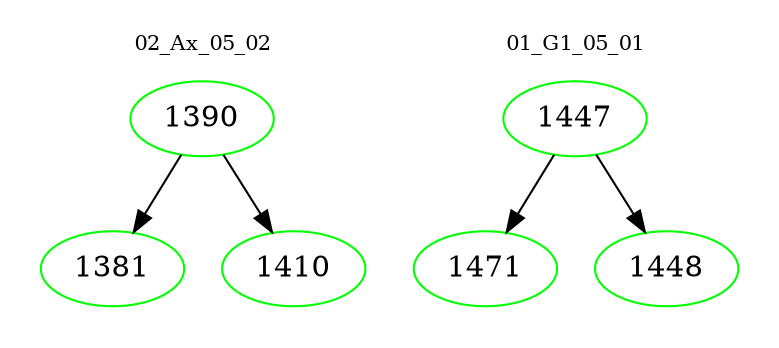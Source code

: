 digraph{
subgraph cluster_0 {
color = white
label = "02_Ax_05_02";
fontsize=10;
T0_1390 [label="1390", color="green"]
T0_1390 -> T0_1381 [color="black"]
T0_1381 [label="1381", color="green"]
T0_1390 -> T0_1410 [color="black"]
T0_1410 [label="1410", color="green"]
}
subgraph cluster_1 {
color = white
label = "01_G1_05_01";
fontsize=10;
T1_1447 [label="1447", color="green"]
T1_1447 -> T1_1471 [color="black"]
T1_1471 [label="1471", color="green"]
T1_1447 -> T1_1448 [color="black"]
T1_1448 [label="1448", color="green"]
}
}
